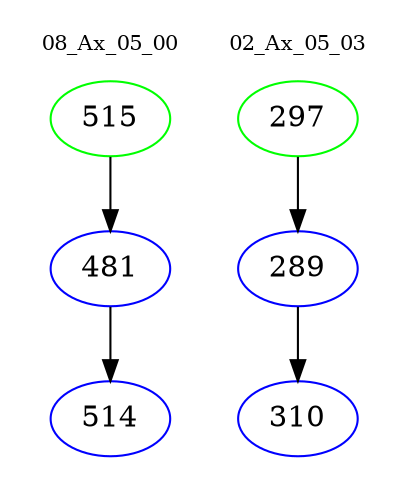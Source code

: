 digraph{
subgraph cluster_0 {
color = white
label = "08_Ax_05_00";
fontsize=10;
T0_515 [label="515", color="green"]
T0_515 -> T0_481 [color="black"]
T0_481 [label="481", color="blue"]
T0_481 -> T0_514 [color="black"]
T0_514 [label="514", color="blue"]
}
subgraph cluster_1 {
color = white
label = "02_Ax_05_03";
fontsize=10;
T1_297 [label="297", color="green"]
T1_297 -> T1_289 [color="black"]
T1_289 [label="289", color="blue"]
T1_289 -> T1_310 [color="black"]
T1_310 [label="310", color="blue"]
}
}
